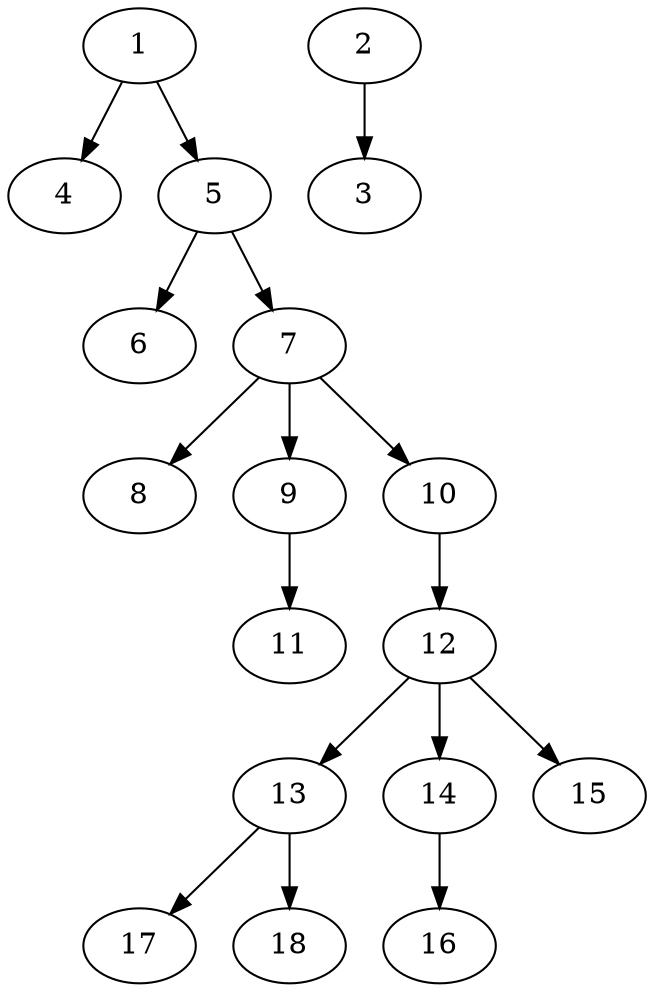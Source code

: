 // DAG (tier=1-easy, mode=data, n=18, ccr=0.324, fat=0.423, density=0.296, regular=0.790, jump=0.050, mindata=1048576, maxdata=8388608)
// DAG automatically generated by daggen at Sun Aug 24 16:33:33 2025
// /home/ermia/Project/Environments/daggen/bin/daggen --dot --ccr 0.324 --fat 0.423 --regular 0.790 --density 0.296 --jump 0.050 --mindata 1048576 --maxdata 8388608 -n 18 
digraph G {
  1 [size="1097196610420170", alpha="0.14", expect_size="548598305210085"]
  1 -> 4 [size ="32094277337088"]
  1 -> 5 [size ="32094277337088"]
  2 [size="53554666879617859584", alpha="0.14", expect_size="26777333439808929792"]
  2 -> 3 [size ="113663633522688"]
  3 [size="1297026033647616000", alpha="0.08", expect_size="648513016823808000"]
  4 [size="2436048696593350656", alpha="0.15", expect_size="1218024348296675328"]
  5 [size="96545917011755008000", alpha="0.08", expect_size="48272958505877504000"]
  5 -> 6 [size ="168362718003200"]
  5 -> 7 [size ="168362718003200"]
  6 [size="62718410991075328000", alpha="0.10", expect_size="31359205495537664000"]
  7 [size="76888976505090304", alpha="0.00", expect_size="38444488252545152"]
  7 -> 8 [size ="72162908045312"]
  7 -> 9 [size ="72162908045312"]
  7 -> 10 [size ="72162908045312"]
  8 [size="15216360168087096", alpha="0.17", expect_size="7608180084043548"]
  9 [size="3185070801978984", alpha="0.12", expect_size="1592535400989492"]
  9 -> 11 [size ="52135609761792"]
  10 [size="32624527481810720", alpha="0.05", expect_size="16312263740905360"]
  10 -> 12 [size ="59488392445952"]
  11 [size="526987817593316835328", alpha="0.20", expect_size="263493908796658417664"]
  12 [size="84420565384084586496", alpha="0.19", expect_size="42210282692042293248"]
  12 -> 13 [size ="153953236942848"]
  12 -> 14 [size ="153953236942848"]
  12 -> 15 [size ="153953236942848"]
  13 [size="967061067984969344", alpha="0.03", expect_size="483530533992484672"]
  13 -> 17 [size ="346071427448832"]
  13 -> 18 [size ="346071427448832"]
  14 [size="2296667911159784", alpha="0.09", expect_size="1148333955579892"]
  14 -> 16 [size ="44414332305408"]
  15 [size="777015924868666", alpha="0.16", expect_size="388507962434333"]
  16 [size="1732124116395125", alpha="0.09", expect_size="866062058197562"]
  17 [size="30524844326615252992", alpha="0.10", expect_size="15262422163307626496"]
  18 [size="1472542836760385", alpha="0.04", expect_size="736271418380192"]
}